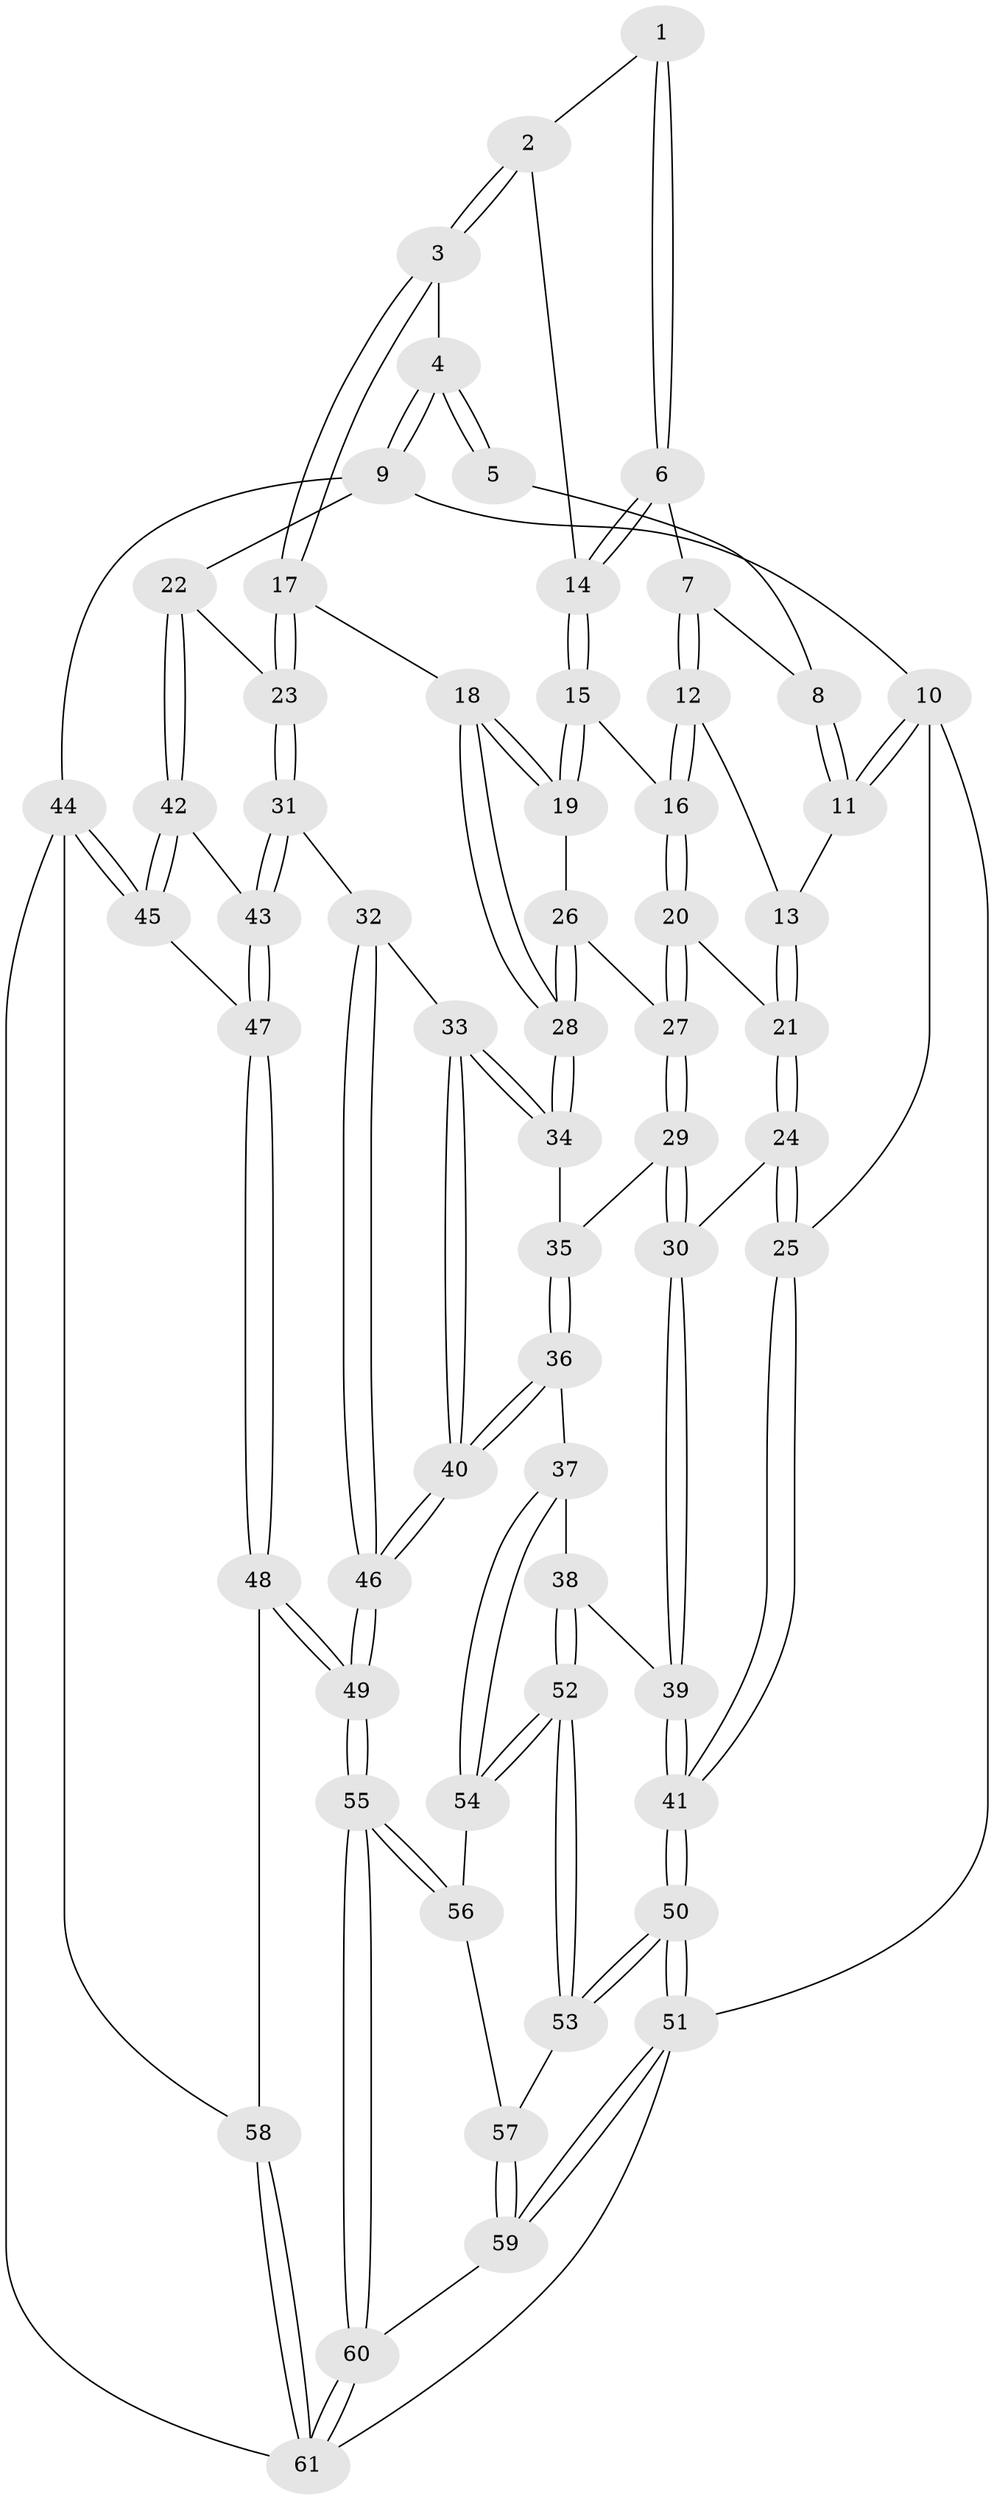 // coarse degree distribution, {3: 0.023809523809523808, 5: 0.30952380952380953, 4: 0.38095238095238093, 8: 0.023809523809523808, 6: 0.23809523809523808, 2: 0.023809523809523808}
// Generated by graph-tools (version 1.1) at 2025/21/03/04/25 18:21:07]
// undirected, 61 vertices, 149 edges
graph export_dot {
graph [start="1"]
  node [color=gray90,style=filled];
  1 [pos="+0.38541259469946576+0.07181303997975719"];
  2 [pos="+0.5216428608362081+0.17843384048794128"];
  3 [pos="+0.6205804837471367+0.18980686394920507"];
  4 [pos="+0.8321194593369041+0"];
  5 [pos="+0.30752174281212835+0"];
  6 [pos="+0.38866611294021575+0.21059157820352153"];
  7 [pos="+0.313063479031674+0.2036661803984037"];
  8 [pos="+0.08309510536619312+0"];
  9 [pos="+1+0"];
  10 [pos="+0+0"];
  11 [pos="+0+0"];
  12 [pos="+0.273103282554549+0.2810849944900811"];
  13 [pos="+0.1530618234417886+0.23793652953525132"];
  14 [pos="+0.39930313116348687+0.22281726412701977"];
  15 [pos="+0.39979507671854736+0.30721602226775085"];
  16 [pos="+0.3127056336268028+0.3358853630009174"];
  17 [pos="+0.6086046170873028+0.3866835230552684"];
  18 [pos="+0.591933989724007+0.3901297820880585"];
  19 [pos="+0.5193988284058132+0.37736436396668976"];
  20 [pos="+0.26591277187156354+0.44665880649347833"];
  21 [pos="+0.15583401839391972+0.3534256024008399"];
  22 [pos="+1+0.38919440368955405"];
  23 [pos="+0.6651771921735741+0.4302631284310406"];
  24 [pos="+0+0.46384228316418374"];
  25 [pos="+0+0.447500052499914"];
  26 [pos="+0.3470860952155891+0.46595231467820775"];
  27 [pos="+0.2692035342360695+0.472202406120069"];
  28 [pos="+0.4643935419168156+0.5429392280801449"];
  29 [pos="+0.23961808525808037+0.5413027182010042"];
  30 [pos="+0.20641661343081794+0.5649765815347588"];
  31 [pos="+0.6648203511279254+0.6046608581180998"];
  32 [pos="+0.538489944130008+0.6477262362800297"];
  33 [pos="+0.4605410639293269+0.6340176150581766"];
  34 [pos="+0.44524037236210934+0.6128054553812358"];
  35 [pos="+0.36042282001967263+0.6048023090634447"];
  36 [pos="+0.3343995007865047+0.7524766430442779"];
  37 [pos="+0.31948039646423315+0.7545696046611139"];
  38 [pos="+0.19119769527830577+0.665716542420959"];
  39 [pos="+0.18717381406301245+0.653733634251349"];
  40 [pos="+0.42167080037867394+0.7735369055373228"];
  41 [pos="+0+0.7621704523252228"];
  42 [pos="+1+0.44150162499853735"];
  43 [pos="+0.7224709950111815+0.6926175805605441"];
  44 [pos="+1+0.7332224018115855"];
  45 [pos="+1+0.7053298866637984"];
  46 [pos="+0.5649227245083028+0.978462232631443"];
  47 [pos="+0.7224868002432795+0.6927086063731598"];
  48 [pos="+0.7095838624914921+0.8948025305538233"];
  49 [pos="+0.5933948711932862+1"];
  50 [pos="+0+0.8867067643421553"];
  51 [pos="+0+1"];
  52 [pos="+0.1445745486166612+0.862418811470694"];
  53 [pos="+0.13992477477857576+0.8707406639834212"];
  54 [pos="+0.29825679145327105+0.7948264383051775"];
  55 [pos="+0.5764413671528298+1"];
  56 [pos="+0.3144719196941636+0.9029025989633285"];
  57 [pos="+0.15062634508872846+0.88238944812275"];
  58 [pos="+0.9348691305855003+0.8491773446603287"];
  59 [pos="+0.2643129475412767+1"];
  60 [pos="+0.5745546329269795+1"];
  61 [pos="+1+1"];
  1 -- 2;
  1 -- 6;
  1 -- 6;
  2 -- 3;
  2 -- 3;
  2 -- 14;
  3 -- 4;
  3 -- 17;
  3 -- 17;
  4 -- 5;
  4 -- 5;
  4 -- 9;
  4 -- 9;
  5 -- 8;
  6 -- 7;
  6 -- 14;
  6 -- 14;
  7 -- 8;
  7 -- 12;
  7 -- 12;
  8 -- 11;
  8 -- 11;
  9 -- 10;
  9 -- 22;
  9 -- 44;
  10 -- 11;
  10 -- 11;
  10 -- 25;
  10 -- 51;
  11 -- 13;
  12 -- 13;
  12 -- 16;
  12 -- 16;
  13 -- 21;
  13 -- 21;
  14 -- 15;
  14 -- 15;
  15 -- 16;
  15 -- 19;
  15 -- 19;
  16 -- 20;
  16 -- 20;
  17 -- 18;
  17 -- 23;
  17 -- 23;
  18 -- 19;
  18 -- 19;
  18 -- 28;
  18 -- 28;
  19 -- 26;
  20 -- 21;
  20 -- 27;
  20 -- 27;
  21 -- 24;
  21 -- 24;
  22 -- 23;
  22 -- 42;
  22 -- 42;
  23 -- 31;
  23 -- 31;
  24 -- 25;
  24 -- 25;
  24 -- 30;
  25 -- 41;
  25 -- 41;
  26 -- 27;
  26 -- 28;
  26 -- 28;
  27 -- 29;
  27 -- 29;
  28 -- 34;
  28 -- 34;
  29 -- 30;
  29 -- 30;
  29 -- 35;
  30 -- 39;
  30 -- 39;
  31 -- 32;
  31 -- 43;
  31 -- 43;
  32 -- 33;
  32 -- 46;
  32 -- 46;
  33 -- 34;
  33 -- 34;
  33 -- 40;
  33 -- 40;
  34 -- 35;
  35 -- 36;
  35 -- 36;
  36 -- 37;
  36 -- 40;
  36 -- 40;
  37 -- 38;
  37 -- 54;
  37 -- 54;
  38 -- 39;
  38 -- 52;
  38 -- 52;
  39 -- 41;
  39 -- 41;
  40 -- 46;
  40 -- 46;
  41 -- 50;
  41 -- 50;
  42 -- 43;
  42 -- 45;
  42 -- 45;
  43 -- 47;
  43 -- 47;
  44 -- 45;
  44 -- 45;
  44 -- 58;
  44 -- 61;
  45 -- 47;
  46 -- 49;
  46 -- 49;
  47 -- 48;
  47 -- 48;
  48 -- 49;
  48 -- 49;
  48 -- 58;
  49 -- 55;
  49 -- 55;
  50 -- 51;
  50 -- 51;
  50 -- 53;
  50 -- 53;
  51 -- 59;
  51 -- 59;
  51 -- 61;
  52 -- 53;
  52 -- 53;
  52 -- 54;
  52 -- 54;
  53 -- 57;
  54 -- 56;
  55 -- 56;
  55 -- 56;
  55 -- 60;
  55 -- 60;
  56 -- 57;
  57 -- 59;
  57 -- 59;
  58 -- 61;
  58 -- 61;
  59 -- 60;
  60 -- 61;
  60 -- 61;
}
